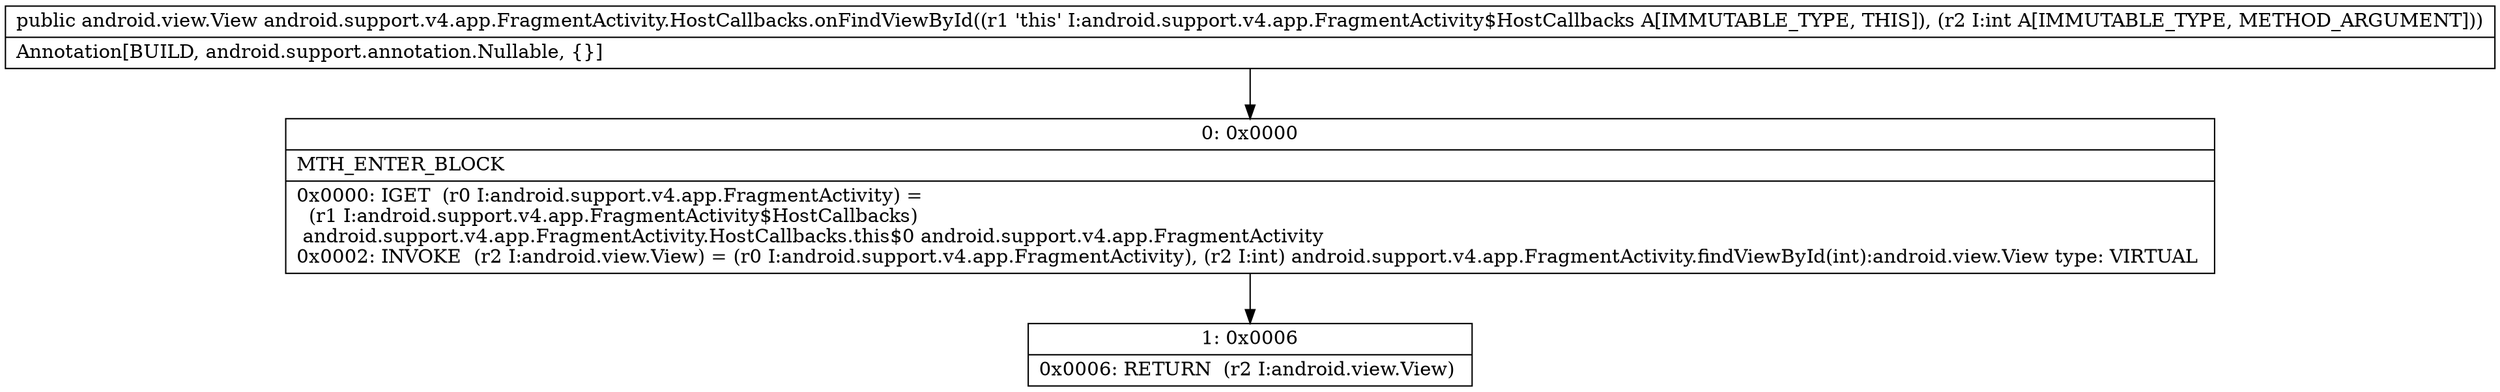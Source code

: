 digraph "CFG forandroid.support.v4.app.FragmentActivity.HostCallbacks.onFindViewById(I)Landroid\/view\/View;" {
Node_0 [shape=record,label="{0\:\ 0x0000|MTH_ENTER_BLOCK\l|0x0000: IGET  (r0 I:android.support.v4.app.FragmentActivity) = \l  (r1 I:android.support.v4.app.FragmentActivity$HostCallbacks)\l android.support.v4.app.FragmentActivity.HostCallbacks.this$0 android.support.v4.app.FragmentActivity \l0x0002: INVOKE  (r2 I:android.view.View) = (r0 I:android.support.v4.app.FragmentActivity), (r2 I:int) android.support.v4.app.FragmentActivity.findViewById(int):android.view.View type: VIRTUAL \l}"];
Node_1 [shape=record,label="{1\:\ 0x0006|0x0006: RETURN  (r2 I:android.view.View) \l}"];
MethodNode[shape=record,label="{public android.view.View android.support.v4.app.FragmentActivity.HostCallbacks.onFindViewById((r1 'this' I:android.support.v4.app.FragmentActivity$HostCallbacks A[IMMUTABLE_TYPE, THIS]), (r2 I:int A[IMMUTABLE_TYPE, METHOD_ARGUMENT]))  | Annotation[BUILD, android.support.annotation.Nullable, \{\}]\l}"];
MethodNode -> Node_0;
Node_0 -> Node_1;
}

